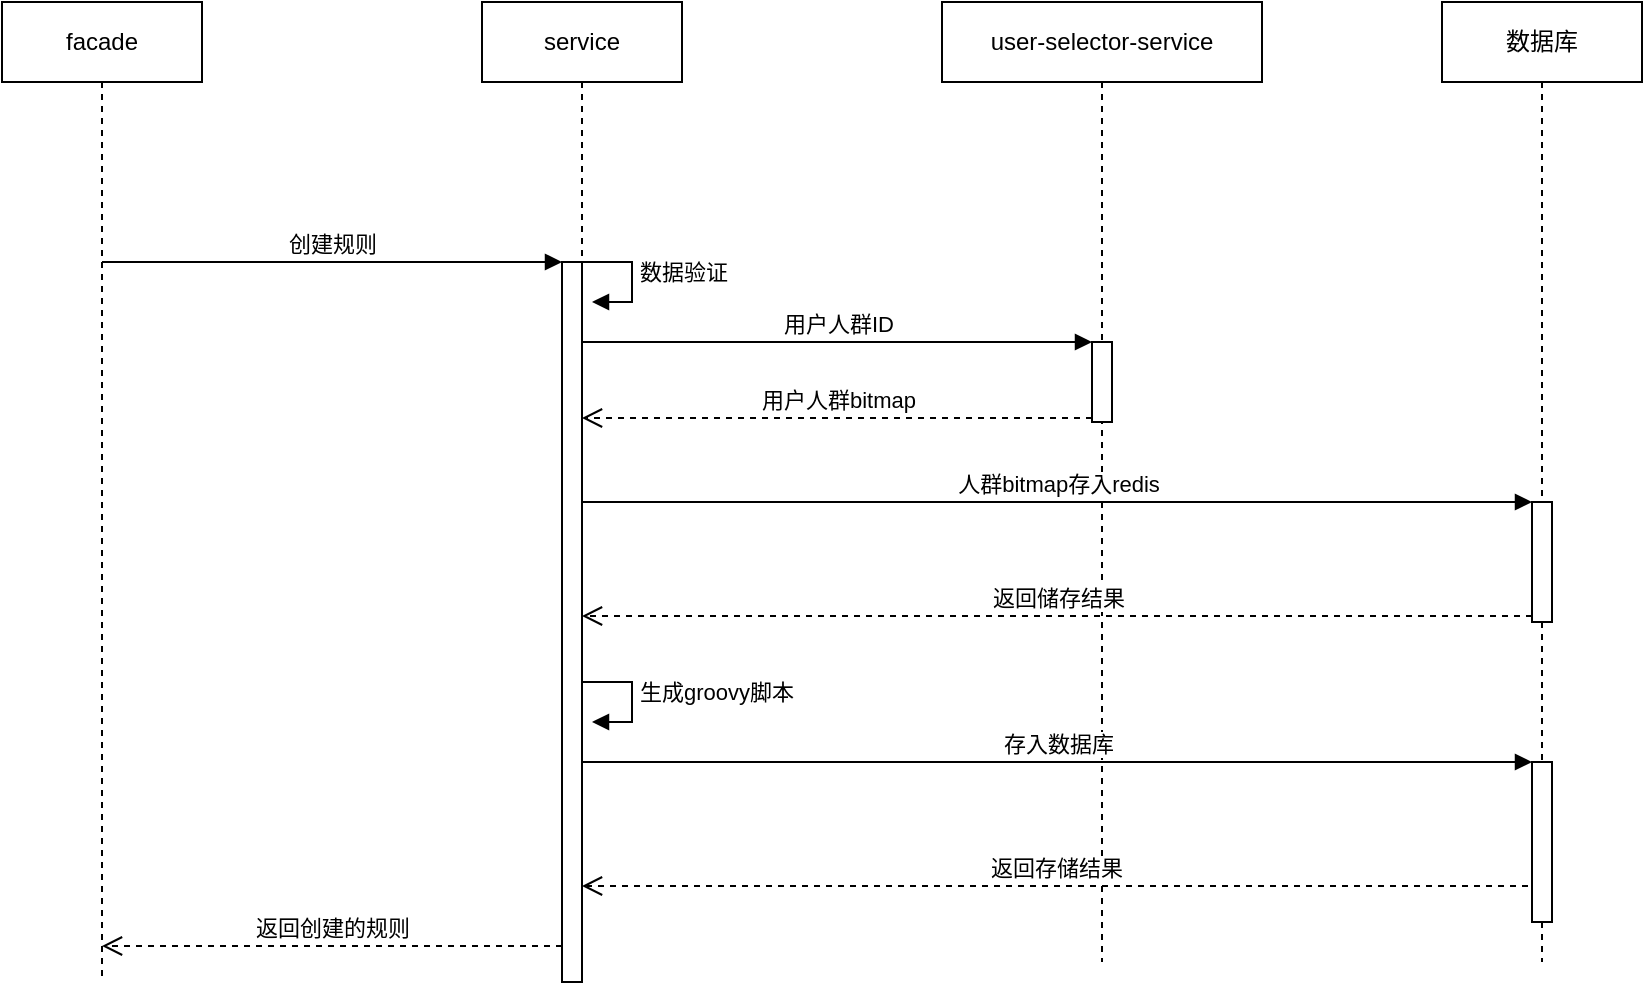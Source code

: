<mxfile version="20.5.3" type="github">
  <diagram id="GfOiD7L5Lf0xXkd3SCVE" name="第 1 页">
    <mxGraphModel dx="1426" dy="793" grid="1" gridSize="10" guides="1" tooltips="1" connect="1" arrows="1" fold="1" page="1" pageScale="1" pageWidth="3300" pageHeight="4681" math="0" shadow="0">
      <root>
        <mxCell id="0" />
        <mxCell id="1" parent="0" />
        <mxCell id="NvlOek_77_1kg0eh45Kx-1" value="facade" style="shape=umlLifeline;perimeter=lifelinePerimeter;whiteSpace=wrap;html=1;container=1;collapsible=0;recursiveResize=0;outlineConnect=0;" vertex="1" parent="1">
          <mxGeometry x="200" y="120" width="100" height="490" as="geometry" />
        </mxCell>
        <mxCell id="NvlOek_77_1kg0eh45Kx-3" value="service" style="shape=umlLifeline;perimeter=lifelinePerimeter;whiteSpace=wrap;html=1;container=1;collapsible=0;recursiveResize=0;outlineConnect=0;" vertex="1" parent="1">
          <mxGeometry x="440" y="120" width="100" height="480" as="geometry" />
        </mxCell>
        <mxCell id="NvlOek_77_1kg0eh45Kx-21" value="数据验证" style="edgeStyle=orthogonalEdgeStyle;html=1;align=left;spacingLeft=2;endArrow=block;rounded=0;entryX=1;entryY=0;" edge="1" parent="NvlOek_77_1kg0eh45Kx-3">
          <mxGeometry relative="1" as="geometry">
            <mxPoint x="45" y="130" as="sourcePoint" />
            <Array as="points">
              <mxPoint x="75" y="130" />
            </Array>
            <mxPoint x="55" y="150" as="targetPoint" />
          </mxGeometry>
        </mxCell>
        <mxCell id="NvlOek_77_1kg0eh45Kx-23" value="生成groovy脚本" style="edgeStyle=orthogonalEdgeStyle;html=1;align=left;spacingLeft=2;endArrow=block;rounded=0;entryX=1;entryY=0;" edge="1" parent="NvlOek_77_1kg0eh45Kx-3">
          <mxGeometry relative="1" as="geometry">
            <mxPoint x="45" y="340" as="sourcePoint" />
            <Array as="points">
              <mxPoint x="75" y="340" />
            </Array>
            <mxPoint x="55" y="360" as="targetPoint" />
          </mxGeometry>
        </mxCell>
        <mxCell id="NvlOek_77_1kg0eh45Kx-4" value="user-selector-service" style="shape=umlLifeline;perimeter=lifelinePerimeter;whiteSpace=wrap;html=1;container=1;collapsible=0;recursiveResize=0;outlineConnect=0;" vertex="1" parent="1">
          <mxGeometry x="670" y="120" width="160" height="480" as="geometry" />
        </mxCell>
        <mxCell id="NvlOek_77_1kg0eh45Kx-8" value="" style="html=1;points=[];perimeter=orthogonalPerimeter;" vertex="1" parent="NvlOek_77_1kg0eh45Kx-4">
          <mxGeometry x="75" y="170" width="10" height="40" as="geometry" />
        </mxCell>
        <mxCell id="NvlOek_77_1kg0eh45Kx-6" value="创建规则" style="html=1;verticalAlign=bottom;endArrow=block;entryX=0;entryY=0;rounded=0;" edge="1" target="NvlOek_77_1kg0eh45Kx-5" parent="1" source="NvlOek_77_1kg0eh45Kx-1">
          <mxGeometry relative="1" as="geometry">
            <mxPoint x="415" y="230" as="sourcePoint" />
          </mxGeometry>
        </mxCell>
        <mxCell id="NvlOek_77_1kg0eh45Kx-7" value="返回创建的规则" style="html=1;verticalAlign=bottom;endArrow=open;dashed=1;endSize=8;exitX=0;exitY=0.95;rounded=0;" edge="1" source="NvlOek_77_1kg0eh45Kx-5" parent="1" target="NvlOek_77_1kg0eh45Kx-1">
          <mxGeometry relative="1" as="geometry">
            <mxPoint x="415" y="306" as="targetPoint" />
          </mxGeometry>
        </mxCell>
        <mxCell id="NvlOek_77_1kg0eh45Kx-10" value="用户人群bitmap" style="html=1;verticalAlign=bottom;endArrow=open;dashed=1;endSize=8;exitX=0;exitY=0.95;rounded=0;" edge="1" source="NvlOek_77_1kg0eh45Kx-8" parent="1" target="NvlOek_77_1kg0eh45Kx-3">
          <mxGeometry relative="1" as="geometry">
            <mxPoint x="675" y="316" as="targetPoint" />
          </mxGeometry>
        </mxCell>
        <mxCell id="NvlOek_77_1kg0eh45Kx-9" value="用户人群ID" style="html=1;verticalAlign=bottom;endArrow=block;entryX=0;entryY=0;rounded=0;" edge="1" target="NvlOek_77_1kg0eh45Kx-8" parent="1" source="NvlOek_77_1kg0eh45Kx-3">
          <mxGeometry relative="1" as="geometry">
            <mxPoint x="675" y="240" as="sourcePoint" />
          </mxGeometry>
        </mxCell>
        <mxCell id="NvlOek_77_1kg0eh45Kx-13" value="数据库" style="shape=umlLifeline;perimeter=lifelinePerimeter;whiteSpace=wrap;html=1;container=1;collapsible=0;recursiveResize=0;outlineConnect=0;" vertex="1" parent="1">
          <mxGeometry x="920" y="120" width="100" height="480" as="geometry" />
        </mxCell>
        <mxCell id="NvlOek_77_1kg0eh45Kx-15" value="" style="html=1;points=[];perimeter=orthogonalPerimeter;" vertex="1" parent="NvlOek_77_1kg0eh45Kx-13">
          <mxGeometry x="45" y="250" width="10" height="60" as="geometry" />
        </mxCell>
        <mxCell id="NvlOek_77_1kg0eh45Kx-24" value="" style="html=1;points=[];perimeter=orthogonalPerimeter;" vertex="1" parent="NvlOek_77_1kg0eh45Kx-13">
          <mxGeometry x="45" y="380" width="10" height="80" as="geometry" />
        </mxCell>
        <mxCell id="NvlOek_77_1kg0eh45Kx-16" value="人群bitmap存入redis" style="html=1;verticalAlign=bottom;endArrow=block;entryX=0;entryY=0;rounded=0;" edge="1" target="NvlOek_77_1kg0eh45Kx-15" parent="1" source="NvlOek_77_1kg0eh45Kx-3">
          <mxGeometry relative="1" as="geometry">
            <mxPoint x="895" y="300" as="sourcePoint" />
          </mxGeometry>
        </mxCell>
        <mxCell id="NvlOek_77_1kg0eh45Kx-17" value="返回储存结果" style="html=1;verticalAlign=bottom;endArrow=open;dashed=1;endSize=8;exitX=0;exitY=0.95;rounded=0;" edge="1" source="NvlOek_77_1kg0eh45Kx-15" parent="1" target="NvlOek_77_1kg0eh45Kx-3">
          <mxGeometry relative="1" as="geometry">
            <mxPoint x="870" y="370" as="targetPoint" />
          </mxGeometry>
        </mxCell>
        <mxCell id="NvlOek_77_1kg0eh45Kx-25" value="存入数据库" style="html=1;verticalAlign=bottom;endArrow=block;entryX=0;entryY=0;rounded=0;" edge="1" target="NvlOek_77_1kg0eh45Kx-24" parent="1" source="NvlOek_77_1kg0eh45Kx-3">
          <mxGeometry relative="1" as="geometry">
            <mxPoint x="895" y="500" as="sourcePoint" />
          </mxGeometry>
        </mxCell>
        <mxCell id="NvlOek_77_1kg0eh45Kx-26" value="返回存储结果" style="html=1;verticalAlign=bottom;endArrow=open;dashed=1;endSize=8;exitX=-0.2;exitY=0.775;rounded=0;exitDx=0;exitDy=0;exitPerimeter=0;" edge="1" source="NvlOek_77_1kg0eh45Kx-24" parent="1" target="NvlOek_77_1kg0eh45Kx-3">
          <mxGeometry relative="1" as="geometry">
            <mxPoint x="895" y="576" as="targetPoint" />
          </mxGeometry>
        </mxCell>
        <mxCell id="NvlOek_77_1kg0eh45Kx-5" value="" style="html=1;points=[];perimeter=orthogonalPerimeter;" vertex="1" parent="1">
          <mxGeometry x="480" y="250" width="10" height="360" as="geometry" />
        </mxCell>
      </root>
    </mxGraphModel>
  </diagram>
</mxfile>
